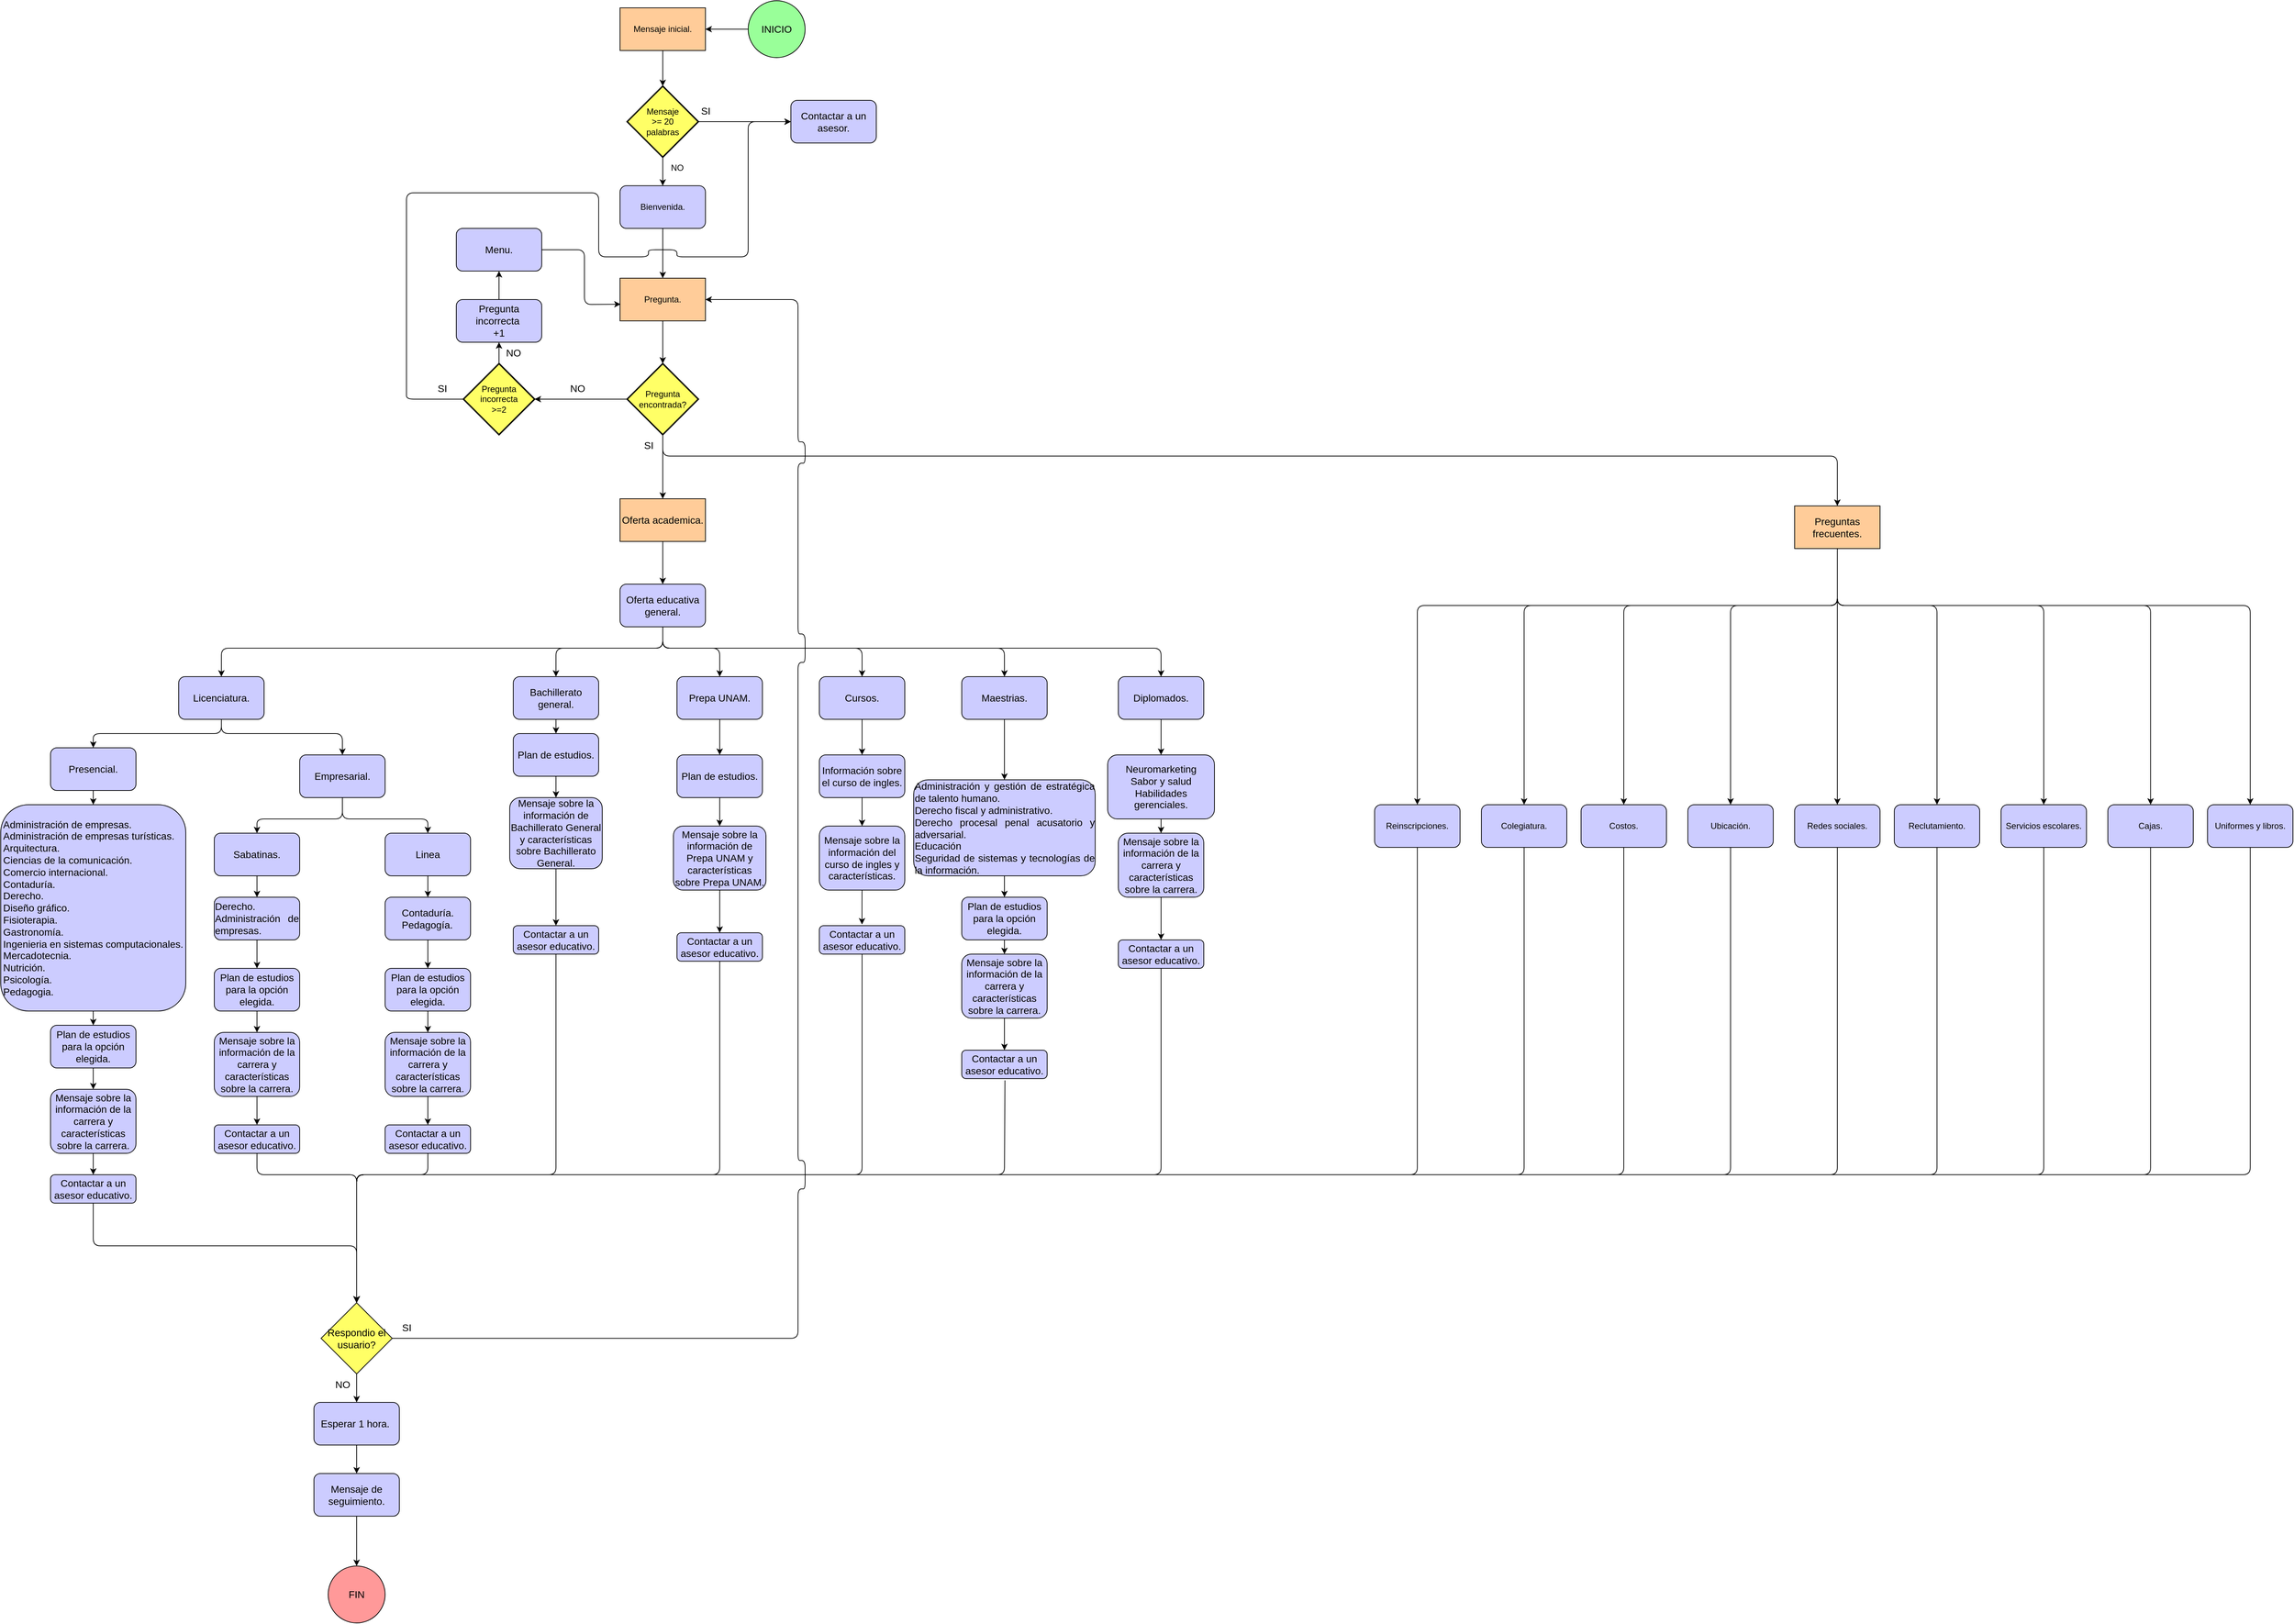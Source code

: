 <mxfile>
    <diagram id="K9E1aG7cnJjAn0adIR3L" name="Page-1">
        <mxGraphModel dx="2731" dy="651" grid="1" gridSize="10" guides="1" tooltips="1" connect="1" arrows="1" fold="1" page="1" pageScale="1" pageWidth="1200" pageHeight="1600" math="0" shadow="0">
            <root>
                <mxCell id="0"/>
                <mxCell id="1" parent="0"/>
                <mxCell id="7" style="edgeStyle=none;html=1;entryX=0.5;entryY=0;entryDx=0;entryDy=0;entryPerimeter=0;fontSize=14;" parent="1" source="2" target="4" edge="1">
                    <mxGeometry relative="1" as="geometry"/>
                </mxCell>
                <mxCell id="2" value="Mensaje inicial." style="rounded=0;whiteSpace=wrap;html=1;fillColor=#FFCC99;" parent="1" vertex="1">
                    <mxGeometry x="690" y="380" width="120" height="60" as="geometry"/>
                </mxCell>
                <mxCell id="49" style="edgeStyle=none;html=1;fontSize=14;" parent="1" source="3" target="47" edge="1">
                    <mxGeometry relative="1" as="geometry"/>
                </mxCell>
                <mxCell id="3" value="Bienvenida." style="rounded=1;whiteSpace=wrap;html=1;fillColor=#CCCCFF;" parent="1" vertex="1">
                    <mxGeometry x="690" y="630" width="120" height="60" as="geometry"/>
                </mxCell>
                <mxCell id="6" style="edgeStyle=none;html=1;fontSize=14;" parent="1" source="4" target="3" edge="1">
                    <mxGeometry relative="1" as="geometry"/>
                </mxCell>
                <mxCell id="10" style="edgeStyle=none;html=1;entryX=0;entryY=0.5;entryDx=0;entryDy=0;fontSize=14;" parent="1" source="4" target="9" edge="1">
                    <mxGeometry relative="1" as="geometry"/>
                </mxCell>
                <mxCell id="4" value="Mensaje&lt;br&gt;&amp;gt;= 20 &lt;br&gt;palabras" style="strokeWidth=2;html=1;shape=mxgraph.flowchart.decision;whiteSpace=wrap;fillColor=#FFFF66;" parent="1" vertex="1">
                    <mxGeometry x="700" y="490" width="100" height="100" as="geometry"/>
                </mxCell>
                <mxCell id="8" value="SI" style="text;html=1;align=center;verticalAlign=middle;resizable=0;points=[];autosize=1;strokeColor=none;fillColor=none;fontSize=14;" parent="1" vertex="1">
                    <mxGeometry x="790" y="510" width="40" height="30" as="geometry"/>
                </mxCell>
                <mxCell id="9" value="Contactar a un asesor." style="rounded=1;whiteSpace=wrap;html=1;fontSize=14;fillColor=#CCCCFF;" parent="1" vertex="1">
                    <mxGeometry x="930" y="510" width="120" height="60" as="geometry"/>
                </mxCell>
                <mxCell id="72" style="edgeStyle=none;html=1;entryX=0.5;entryY=0;entryDx=0;entryDy=0;fontSize=14;" parent="1" source="12" target="22" edge="1">
                    <mxGeometry relative="1" as="geometry"/>
                </mxCell>
                <mxCell id="12" value="Oferta academica." style="rounded=0;whiteSpace=wrap;html=1;fontSize=14;fillColor=#FFCC99;" parent="1" vertex="1">
                    <mxGeometry x="690" y="1070" width="120" height="60" as="geometry"/>
                </mxCell>
                <mxCell id="33" style="edgeStyle=none;html=1;entryX=0.5;entryY=0;entryDx=0;entryDy=0;fontSize=14;exitX=0.5;exitY=1;exitDx=0;exitDy=0;fillColor=#CCCCFF;" parent="1" source="14" target="20" edge="1">
                    <mxGeometry relative="1" as="geometry">
                        <Array as="points">
                            <mxPoint x="130" y="1400"/>
                            <mxPoint x="-50" y="1400"/>
                        </Array>
                    </mxGeometry>
                </mxCell>
                <mxCell id="34" style="edgeStyle=none;html=1;entryX=0.5;entryY=0;entryDx=0;entryDy=0;fontSize=14;exitX=0.5;exitY=1;exitDx=0;exitDy=0;fillColor=#CCCCFF;" parent="1" source="14" target="21" edge="1">
                    <mxGeometry relative="1" as="geometry">
                        <Array as="points">
                            <mxPoint x="130" y="1400"/>
                            <mxPoint x="300" y="1400"/>
                        </Array>
                    </mxGeometry>
                </mxCell>
                <mxCell id="14" value="Licenciatura." style="rounded=1;whiteSpace=wrap;html=1;fontSize=14;fillColor=#CCCCFF;" parent="1" vertex="1">
                    <mxGeometry x="70" y="1320" width="120" height="60" as="geometry"/>
                </mxCell>
                <mxCell id="89" style="edgeStyle=none;html=1;fontSize=14;fillColor=#CCCCFF;" parent="1" source="15" target="40" edge="1">
                    <mxGeometry relative="1" as="geometry"/>
                </mxCell>
                <mxCell id="15" value="Bachillerato general." style="rounded=1;whiteSpace=wrap;html=1;fontSize=14;fillColor=#CCCCFF;" parent="1" vertex="1">
                    <mxGeometry x="540" y="1320" width="120" height="60" as="geometry"/>
                </mxCell>
                <mxCell id="88" style="edgeStyle=none;html=1;entryX=0.5;entryY=0;entryDx=0;entryDy=0;fontSize=14;fillColor=#CCCCFF;" parent="1" source="16" target="45" edge="1">
                    <mxGeometry relative="1" as="geometry"/>
                </mxCell>
                <mxCell id="16" value="Prepa UNAM." style="rounded=1;whiteSpace=wrap;html=1;fontSize=14;fillColor=#CCCCFF;" parent="1" vertex="1">
                    <mxGeometry x="770" y="1320" width="120" height="60" as="geometry"/>
                </mxCell>
                <mxCell id="84" style="edgeStyle=none;html=1;entryX=0.5;entryY=0;entryDx=0;entryDy=0;fontSize=14;fillColor=#CCCCFF;" parent="1" source="17" target="83" edge="1">
                    <mxGeometry relative="1" as="geometry"/>
                </mxCell>
                <mxCell id="17" value="Cursos." style="rounded=1;whiteSpace=wrap;html=1;fontSize=14;fillColor=#CCCCFF;" parent="1" vertex="1">
                    <mxGeometry x="970" y="1320" width="120" height="60" as="geometry"/>
                </mxCell>
                <mxCell id="85" style="edgeStyle=none;html=1;entryX=0.5;entryY=0;entryDx=0;entryDy=0;fontSize=14;fillColor=#CCCCFF;" parent="1" source="18" target="42" edge="1">
                    <mxGeometry relative="1" as="geometry">
                        <Array as="points">
                            <mxPoint x="1230" y="1420"/>
                        </Array>
                    </mxGeometry>
                </mxCell>
                <mxCell id="18" value="Maestrias." style="rounded=1;whiteSpace=wrap;html=1;fontSize=14;fillColor=#CCCCFF;" parent="1" vertex="1">
                    <mxGeometry x="1170" y="1320" width="120" height="60" as="geometry"/>
                </mxCell>
                <mxCell id="87" style="edgeStyle=none;html=1;entryX=0.5;entryY=0;entryDx=0;entryDy=0;fontSize=14;fillColor=#CCCCFF;" parent="1" source="19" target="86" edge="1">
                    <mxGeometry relative="1" as="geometry"/>
                </mxCell>
                <mxCell id="19" value="Diplomados." style="rounded=1;whiteSpace=wrap;html=1;fontSize=14;fillColor=#CCCCFF;" parent="1" vertex="1">
                    <mxGeometry x="1390" y="1320" width="120" height="60" as="geometry"/>
                </mxCell>
                <mxCell id="28" style="edgeStyle=none;html=1;entryX=0.5;entryY=0;entryDx=0;entryDy=0;fontSize=14;fillColor=#CCCCFF;" parent="1" source="20" target="25" edge="1">
                    <mxGeometry relative="1" as="geometry"/>
                </mxCell>
                <mxCell id="20" value="Presencial." style="rounded=1;whiteSpace=wrap;html=1;fontSize=14;fillColor=#CCCCFF;" parent="1" vertex="1">
                    <mxGeometry x="-110" y="1420" width="120" height="60" as="geometry"/>
                </mxCell>
                <mxCell id="29" style="edgeStyle=none;html=1;entryX=0.5;entryY=0;entryDx=0;entryDy=0;fontSize=14;fillColor=#CCCCFF;" parent="1" source="21" target="23" edge="1">
                    <mxGeometry relative="1" as="geometry">
                        <Array as="points">
                            <mxPoint x="300" y="1520"/>
                            <mxPoint x="180" y="1520"/>
                        </Array>
                    </mxGeometry>
                </mxCell>
                <mxCell id="30" style="edgeStyle=none;html=1;entryX=0.5;entryY=0;entryDx=0;entryDy=0;fontSize=14;exitX=0.5;exitY=1;exitDx=0;exitDy=0;fillColor=#CCCCFF;" parent="1" source="21" target="24" edge="1">
                    <mxGeometry relative="1" as="geometry">
                        <Array as="points">
                            <mxPoint x="300" y="1520"/>
                            <mxPoint x="420" y="1520"/>
                        </Array>
                    </mxGeometry>
                </mxCell>
                <mxCell id="21" value="Empresarial." style="rounded=1;whiteSpace=wrap;html=1;fontSize=14;fillColor=#CCCCFF;" parent="1" vertex="1">
                    <mxGeometry x="240" y="1430" width="120" height="60" as="geometry"/>
                </mxCell>
                <mxCell id="73" style="edgeStyle=none;html=1;entryX=0.5;entryY=0;entryDx=0;entryDy=0;fontSize=14;fillColor=#CCCCFF;" parent="1" source="22" target="15" edge="1">
                    <mxGeometry relative="1" as="geometry">
                        <Array as="points">
                            <mxPoint x="750" y="1280"/>
                            <mxPoint x="600" y="1280"/>
                        </Array>
                    </mxGeometry>
                </mxCell>
                <mxCell id="74" style="edgeStyle=none;html=1;exitX=0.5;exitY=1;exitDx=0;exitDy=0;entryX=0.5;entryY=0;entryDx=0;entryDy=0;fontSize=14;fillColor=#CCCCFF;" parent="1" source="22" target="16" edge="1">
                    <mxGeometry relative="1" as="geometry">
                        <Array as="points">
                            <mxPoint x="750" y="1280"/>
                            <mxPoint x="830" y="1280"/>
                        </Array>
                    </mxGeometry>
                </mxCell>
                <mxCell id="75" style="edgeStyle=none;html=1;exitX=0.5;exitY=1;exitDx=0;exitDy=0;entryX=0.5;entryY=0;entryDx=0;entryDy=0;fontSize=14;fillColor=#CCCCFF;" parent="1" source="22" target="17" edge="1">
                    <mxGeometry relative="1" as="geometry">
                        <Array as="points">
                            <mxPoint x="750" y="1280"/>
                            <mxPoint x="1030" y="1280"/>
                        </Array>
                    </mxGeometry>
                </mxCell>
                <mxCell id="76" style="edgeStyle=none;html=1;fontSize=14;entryX=0.5;entryY=0;entryDx=0;entryDy=0;fillColor=#CCCCFF;" parent="1" source="22" target="18" edge="1">
                    <mxGeometry relative="1" as="geometry">
                        <mxPoint x="1080" y="1280.0" as="targetPoint"/>
                        <Array as="points">
                            <mxPoint x="750" y="1280"/>
                            <mxPoint x="1230" y="1280"/>
                        </Array>
                    </mxGeometry>
                </mxCell>
                <mxCell id="77" style="edgeStyle=none;html=1;entryX=0.5;entryY=0;entryDx=0;entryDy=0;fontSize=14;fillColor=#CCCCFF;" parent="1" source="22" target="19" edge="1">
                    <mxGeometry relative="1" as="geometry">
                        <Array as="points">
                            <mxPoint x="750" y="1280"/>
                            <mxPoint x="1450" y="1280"/>
                        </Array>
                    </mxGeometry>
                </mxCell>
                <mxCell id="82" style="edgeStyle=none;html=1;entryX=0.5;entryY=0;entryDx=0;entryDy=0;fontSize=14;fillColor=#CCCCFF;" parent="1" source="22" target="14" edge="1">
                    <mxGeometry relative="1" as="geometry">
                        <Array as="points">
                            <mxPoint x="750" y="1280"/>
                            <mxPoint x="130" y="1280"/>
                        </Array>
                    </mxGeometry>
                </mxCell>
                <mxCell id="22" value="Oferta educativa general." style="rounded=1;whiteSpace=wrap;html=1;fontSize=14;fillColor=#CCCCFF;" parent="1" vertex="1">
                    <mxGeometry x="690" y="1190" width="120" height="60" as="geometry"/>
                </mxCell>
                <mxCell id="31" style="edgeStyle=none;html=1;entryX=0.5;entryY=0;entryDx=0;entryDy=0;fontSize=14;fillColor=#CCCCFF;" parent="1" source="23" target="26" edge="1">
                    <mxGeometry relative="1" as="geometry"/>
                </mxCell>
                <mxCell id="23" value="Sabatinas." style="rounded=1;whiteSpace=wrap;html=1;fontSize=14;fillColor=#CCCCFF;" parent="1" vertex="1">
                    <mxGeometry x="120" y="1540" width="120" height="60" as="geometry"/>
                </mxCell>
                <mxCell id="32" style="edgeStyle=none;html=1;entryX=0.5;entryY=0;entryDx=0;entryDy=0;fontSize=14;fillColor=#CCCCFF;" parent="1" source="24" target="27" edge="1">
                    <mxGeometry relative="1" as="geometry"/>
                </mxCell>
                <mxCell id="24" value="Linea" style="rounded=1;whiteSpace=wrap;html=1;fontSize=14;fillColor=#CCCCFF;" parent="1" vertex="1">
                    <mxGeometry x="360" y="1540" width="120" height="60" as="geometry"/>
                </mxCell>
                <mxCell id="80" style="edgeStyle=none;html=1;fontSize=14;fillColor=#CCCCFF;" parent="1" source="25" target="38" edge="1">
                    <mxGeometry relative="1" as="geometry"/>
                </mxCell>
                <mxCell id="25" value="&lt;div style=&quot;text-align: justify;&quot;&gt;&lt;span style=&quot;background-color: initial;&quot;&gt;Administración de empresas.&lt;/span&gt;&lt;/div&gt;&lt;div style=&quot;text-align: justify;&quot;&gt;&lt;span style=&quot;background-color: initial;&quot;&gt;Administración de empresas turísticas.&lt;/span&gt;&lt;/div&gt;&lt;div style=&quot;text-align: justify;&quot;&gt;&lt;span style=&quot;background-color: initial;&quot;&gt;Arquitectura.&lt;/span&gt;&lt;/div&gt;&lt;div style=&quot;text-align: justify;&quot;&gt;&lt;span style=&quot;background-color: initial;&quot;&gt;Ciencias de la comunicación.&lt;/span&gt;&lt;/div&gt;&lt;div style=&quot;text-align: justify;&quot;&gt;&lt;span style=&quot;background-color: initial;&quot;&gt;Comercio internacional.&lt;/span&gt;&lt;/div&gt;&lt;div style=&quot;text-align: justify;&quot;&gt;&lt;span style=&quot;background-color: initial;&quot;&gt;Contaduría.&lt;/span&gt;&lt;/div&gt;&lt;div style=&quot;text-align: justify;&quot;&gt;&lt;span style=&quot;background-color: initial;&quot;&gt;Derecho.&lt;/span&gt;&lt;/div&gt;&lt;div style=&quot;text-align: justify;&quot;&gt;&lt;span style=&quot;background-color: initial;&quot;&gt;Diseño gráfico.&lt;/span&gt;&lt;/div&gt;&lt;div style=&quot;text-align: justify;&quot;&gt;&lt;span style=&quot;background-color: initial;&quot;&gt;Fisioterapia.&lt;/span&gt;&lt;/div&gt;&lt;div style=&quot;text-align: justify;&quot;&gt;Gastronomía.&lt;/div&gt;&lt;div style=&quot;text-align: justify;&quot;&gt;Ingenieria en sistemas computacionales.&lt;/div&gt;&lt;div style=&quot;text-align: justify;&quot;&gt;Mercadotecnia.&lt;/div&gt;&lt;div style=&quot;text-align: justify;&quot;&gt;Nutrición.&lt;/div&gt;&lt;div style=&quot;text-align: justify;&quot;&gt;Psicología.&lt;/div&gt;&lt;div style=&quot;text-align: justify;&quot;&gt;Pedagogia.&lt;/div&gt;" style="rounded=1;whiteSpace=wrap;html=1;fontSize=14;fillColor=#CCCCFF;" parent="1" vertex="1">
                    <mxGeometry x="-180" y="1500" width="260" height="290" as="geometry"/>
                </mxCell>
                <mxCell id="79" style="edgeStyle=none;html=1;fontSize=14;fillColor=#CCCCFF;" parent="1" source="26" target="37" edge="1">
                    <mxGeometry relative="1" as="geometry"/>
                </mxCell>
                <mxCell id="26" value="&lt;div style=&quot;text-align: justify;&quot;&gt;&lt;span style=&quot;background-color: initial;&quot;&gt;Derecho.&lt;/span&gt;&lt;/div&gt;&lt;div style=&quot;text-align: justify;&quot;&gt;&lt;span style=&quot;background-color: initial;&quot;&gt;Administración de empresas.&lt;/span&gt;&lt;/div&gt;" style="rounded=1;whiteSpace=wrap;html=1;fontSize=14;fillColor=#CCCCFF;" parent="1" vertex="1">
                    <mxGeometry x="120" y="1630" width="120" height="60" as="geometry"/>
                </mxCell>
                <mxCell id="78" style="edgeStyle=none;html=1;entryX=0.5;entryY=0;entryDx=0;entryDy=0;fontSize=14;fillColor=#CCCCFF;" parent="1" source="27" target="39" edge="1">
                    <mxGeometry relative="1" as="geometry"/>
                </mxCell>
                <mxCell id="27" value="&lt;div style=&quot;text-align: justify;&quot;&gt;Contaduría.&lt;/div&gt;&lt;div style=&quot;text-align: justify;&quot;&gt;Pedagogía.&lt;/div&gt;" style="rounded=1;whiteSpace=wrap;html=1;fontSize=14;fillColor=#CCCCFF;" parent="1" vertex="1">
                    <mxGeometry x="360" y="1630" width="120" height="60" as="geometry"/>
                </mxCell>
                <mxCell id="103" value="" style="edgeStyle=none;html=1;fontSize=14;fillColor=#CCCCFF;" parent="1" source="37" target="98" edge="1">
                    <mxGeometry relative="1" as="geometry"/>
                </mxCell>
                <mxCell id="37" value="Plan de estudios para la opción elegida." style="rounded=1;whiteSpace=wrap;html=1;fontSize=14;fillColor=#CCCCFF;" parent="1" vertex="1">
                    <mxGeometry x="120" y="1730" width="120" height="60" as="geometry"/>
                </mxCell>
                <mxCell id="104" value="" style="edgeStyle=none;html=1;fontSize=14;fillColor=#CCCCFF;" parent="1" source="38" target="99" edge="1">
                    <mxGeometry relative="1" as="geometry"/>
                </mxCell>
                <mxCell id="38" value="Plan de estudios para la opción elegida." style="rounded=1;whiteSpace=wrap;html=1;fontSize=14;fillColor=#CCCCFF;" parent="1" vertex="1">
                    <mxGeometry x="-110" y="1810" width="120" height="60" as="geometry"/>
                </mxCell>
                <mxCell id="102" value="" style="edgeStyle=none;html=1;fontSize=14;fillColor=#CCCCFF;" parent="1" source="39" target="97" edge="1">
                    <mxGeometry relative="1" as="geometry"/>
                </mxCell>
                <mxCell id="39" value="Plan de estudios para la opción elegida." style="rounded=1;whiteSpace=wrap;html=1;fontSize=14;fillColor=#CCCCFF;" parent="1" vertex="1">
                    <mxGeometry x="360" y="1730" width="120" height="60" as="geometry"/>
                </mxCell>
                <mxCell id="92" style="edgeStyle=none;html=1;entryX=0.5;entryY=0;entryDx=0;entryDy=0;fontSize=14;fillColor=#CCCCFF;" parent="1" source="40" target="91" edge="1">
                    <mxGeometry relative="1" as="geometry"/>
                </mxCell>
                <mxCell id="40" value="Plan de estudios." style="rounded=1;whiteSpace=wrap;html=1;fontSize=14;fillColor=#CCCCFF;" parent="1" vertex="1">
                    <mxGeometry x="540" y="1400" width="120" height="60" as="geometry"/>
                </mxCell>
                <mxCell id="100" style="edgeStyle=none;html=1;fontSize=14;fillColor=#CCCCFF;" parent="1" source="42" target="90" edge="1">
                    <mxGeometry relative="1" as="geometry"/>
                </mxCell>
                <mxCell id="42" value="&lt;div style=&quot;text-align: justify;&quot;&gt;&lt;span style=&quot;background-color: initial;&quot;&gt;Administración y gestión de estratégica de talento humano.&lt;/span&gt;&lt;/div&gt;&lt;div style=&quot;text-align: justify;&quot;&gt;&lt;span style=&quot;background-color: initial;&quot;&gt;Derecho fiscal y administrativo.&lt;/span&gt;&lt;/div&gt;&lt;div style=&quot;text-align: justify;&quot;&gt;&lt;span style=&quot;background-color: initial;&quot;&gt;Derecho procesal penal acusatorio y adversarial.&lt;/span&gt;&lt;/div&gt;&lt;div style=&quot;text-align: justify;&quot;&gt;&lt;span style=&quot;background-color: initial;&quot;&gt;Educación&lt;/span&gt;&lt;/div&gt;&lt;div style=&quot;text-align: justify;&quot;&gt;&lt;span style=&quot;background-color: initial;&quot;&gt;Seguridad de sistemas y tecnologías de la información.&lt;/span&gt;&lt;/div&gt;" style="rounded=1;whiteSpace=wrap;html=1;fontSize=14;fillColor=#CCCCFF;" parent="1" vertex="1">
                    <mxGeometry x="1102.5" y="1465" width="255" height="135" as="geometry"/>
                </mxCell>
                <mxCell id="105" value="" style="edgeStyle=none;html=1;fontSize=14;fillColor=#CCCCFF;" parent="1" source="45" target="93" edge="1">
                    <mxGeometry relative="1" as="geometry"/>
                </mxCell>
                <mxCell id="45" value="Plan de estudios." style="rounded=1;whiteSpace=wrap;html=1;fontSize=14;fillColor=#CCCCFF;" parent="1" vertex="1">
                    <mxGeometry x="770" y="1430" width="120" height="60" as="geometry"/>
                </mxCell>
                <mxCell id="61" style="edgeStyle=none;html=1;fontSize=14;fillColor=#FFFF66;" parent="1" source="46" target="58" edge="1">
                    <mxGeometry relative="1" as="geometry"/>
                </mxCell>
                <mxCell id="70" style="edgeStyle=none;html=1;entryX=0.5;entryY=0;entryDx=0;entryDy=0;fontSize=14;exitX=0.5;exitY=1;exitDx=0;exitDy=0;exitPerimeter=0;" parent="1" source="46" target="12" edge="1">
                    <mxGeometry relative="1" as="geometry">
                        <mxPoint x="870" y="1050" as="sourcePoint"/>
                    </mxGeometry>
                </mxCell>
                <mxCell id="71" style="edgeStyle=none;html=1;entryX=0.5;entryY=0;entryDx=0;entryDy=0;fontSize=14;exitX=0.5;exitY=1;exitDx=0;exitDy=0;exitPerimeter=0;" parent="1" source="46" target="69" edge="1">
                    <mxGeometry relative="1" as="geometry">
                        <Array as="points">
                            <mxPoint x="750" y="1010"/>
                            <mxPoint x="2400" y="1010"/>
                        </Array>
                    </mxGeometry>
                </mxCell>
                <mxCell id="46" value="Pregunta encontrada?" style="strokeWidth=2;html=1;shape=mxgraph.flowchart.decision;whiteSpace=wrap;fillColor=#FFFF66;" parent="1" vertex="1">
                    <mxGeometry x="700" y="880" width="100" height="100" as="geometry"/>
                </mxCell>
                <mxCell id="48" style="edgeStyle=none;html=1;entryX=0.5;entryY=0;entryDx=0;entryDy=0;entryPerimeter=0;fontSize=14;" parent="1" source="47" target="46" edge="1">
                    <mxGeometry relative="1" as="geometry"/>
                </mxCell>
                <mxCell id="47" value="Pregunta." style="rounded=0;whiteSpace=wrap;html=1;fillColor=#FFCC99;" parent="1" vertex="1">
                    <mxGeometry x="690" y="760" width="120" height="60" as="geometry"/>
                </mxCell>
                <mxCell id="51" value="SI" style="text;html=1;align=center;verticalAlign=middle;resizable=0;points=[];autosize=1;strokeColor=none;fillColor=none;fontSize=14;" parent="1" vertex="1">
                    <mxGeometry x="710" y="980" width="40" height="30" as="geometry"/>
                </mxCell>
                <mxCell id="64" style="edgeStyle=none;html=1;entryX=0.007;entryY=0.61;entryDx=0;entryDy=0;entryPerimeter=0;fontSize=14;exitX=1;exitY=0.5;exitDx=0;exitDy=0;" parent="1" source="53" target="47" edge="1">
                    <mxGeometry relative="1" as="geometry">
                        <Array as="points">
                            <mxPoint x="640" y="720"/>
                            <mxPoint x="640" y="797"/>
                        </Array>
                    </mxGeometry>
                </mxCell>
                <mxCell id="53" value="Menu." style="rounded=1;whiteSpace=wrap;html=1;fontSize=14;fillColor=#CCCCFF;" parent="1" vertex="1">
                    <mxGeometry x="460" y="690" width="120" height="60" as="geometry"/>
                </mxCell>
                <mxCell id="56" value="NO" style="text;html=1;align=center;verticalAlign=middle;resizable=0;points=[];autosize=1;strokeColor=none;fillColor=none;fontSize=14;" parent="1" vertex="1">
                    <mxGeometry x="610" y="900" width="40" height="30" as="geometry"/>
                </mxCell>
                <mxCell id="62" style="edgeStyle=none;html=1;entryX=0.5;entryY=1;entryDx=0;entryDy=0;fontSize=14;" parent="1" source="57" target="53" edge="1">
                    <mxGeometry relative="1" as="geometry"/>
                </mxCell>
                <mxCell id="57" value="Pregunta incorrecta&amp;nbsp;&lt;br&gt;+1" style="rounded=1;whiteSpace=wrap;html=1;fontSize=14;fillColor=#CCCCFF;" parent="1" vertex="1">
                    <mxGeometry x="460" y="790" width="120" height="60" as="geometry"/>
                </mxCell>
                <mxCell id="59" style="edgeStyle=none;html=1;entryX=0.5;entryY=1;entryDx=0;entryDy=0;fontSize=14;" parent="1" source="58" target="57" edge="1">
                    <mxGeometry relative="1" as="geometry"/>
                </mxCell>
                <mxCell id="66" style="edgeStyle=none;html=1;fontSize=14;entryX=0;entryY=0.5;entryDx=0;entryDy=0;startArrow=none;" parent="1" target="9" edge="1">
                    <mxGeometry relative="1" as="geometry">
                        <mxPoint x="890" y="590" as="targetPoint"/>
                        <mxPoint x="390" y="920" as="sourcePoint"/>
                        <Array as="points">
                            <mxPoint x="390" y="640"/>
                            <mxPoint x="460" y="640"/>
                            <mxPoint x="660" y="640"/>
                            <mxPoint x="660" y="730"/>
                            <mxPoint x="730" y="730"/>
                            <mxPoint x="730" y="720"/>
                            <mxPoint x="770" y="720"/>
                            <mxPoint x="770" y="730"/>
                            <mxPoint x="870" y="730"/>
                            <mxPoint x="870" y="540"/>
                        </Array>
                    </mxGeometry>
                </mxCell>
                <mxCell id="58" value="Pregunta incorrecta&lt;br&gt;&amp;gt;=2" style="strokeWidth=2;html=1;shape=mxgraph.flowchart.decision;whiteSpace=wrap;fillColor=#FFFF66;" parent="1" vertex="1">
                    <mxGeometry x="470" y="880" width="100" height="100" as="geometry"/>
                </mxCell>
                <mxCell id="60" value="NO" style="text;html=1;align=center;verticalAlign=middle;resizable=0;points=[];autosize=1;strokeColor=none;fillColor=none;fontSize=14;" parent="1" vertex="1">
                    <mxGeometry x="520" y="850" width="40" height="30" as="geometry"/>
                </mxCell>
                <mxCell id="167" style="edgeStyle=none;html=1;entryX=0.5;entryY=0;entryDx=0;entryDy=0;" edge="1" parent="1" source="69" target="157">
                    <mxGeometry relative="1" as="geometry">
                        <Array as="points">
                            <mxPoint x="2400" y="1220"/>
                            <mxPoint x="1810" y="1220"/>
                        </Array>
                    </mxGeometry>
                </mxCell>
                <mxCell id="168" style="edgeStyle=none;html=1;entryX=0.5;entryY=0;entryDx=0;entryDy=0;" edge="1" parent="1" source="69" target="158">
                    <mxGeometry relative="1" as="geometry">
                        <Array as="points">
                            <mxPoint x="2400" y="1220"/>
                            <mxPoint x="1960" y="1220"/>
                        </Array>
                    </mxGeometry>
                </mxCell>
                <mxCell id="169" style="edgeStyle=none;html=1;entryX=0.5;entryY=0;entryDx=0;entryDy=0;" edge="1" parent="1" source="69" target="159">
                    <mxGeometry relative="1" as="geometry">
                        <Array as="points">
                            <mxPoint x="2400" y="1220"/>
                            <mxPoint x="2100" y="1220"/>
                        </Array>
                    </mxGeometry>
                </mxCell>
                <mxCell id="170" style="edgeStyle=none;html=1;entryX=0.5;entryY=0;entryDx=0;entryDy=0;" edge="1" parent="1" source="69" target="160">
                    <mxGeometry relative="1" as="geometry">
                        <Array as="points">
                            <mxPoint x="2400" y="1220"/>
                            <mxPoint x="2250" y="1220"/>
                        </Array>
                    </mxGeometry>
                </mxCell>
                <mxCell id="171" style="edgeStyle=none;html=1;entryX=0.5;entryY=0;entryDx=0;entryDy=0;" edge="1" parent="1" source="69" target="161">
                    <mxGeometry relative="1" as="geometry"/>
                </mxCell>
                <mxCell id="172" style="edgeStyle=none;html=1;entryX=0.5;entryY=0;entryDx=0;entryDy=0;" edge="1" parent="1" source="69" target="162">
                    <mxGeometry relative="1" as="geometry">
                        <Array as="points">
                            <mxPoint x="2400" y="1220"/>
                            <mxPoint x="2540" y="1220"/>
                        </Array>
                    </mxGeometry>
                </mxCell>
                <mxCell id="173" style="edgeStyle=none;html=1;entryX=0.5;entryY=0;entryDx=0;entryDy=0;" edge="1" parent="1" source="69" target="163">
                    <mxGeometry relative="1" as="geometry">
                        <Array as="points">
                            <mxPoint x="2400" y="1220"/>
                            <mxPoint x="2690" y="1220"/>
                        </Array>
                    </mxGeometry>
                </mxCell>
                <mxCell id="174" style="edgeStyle=none;html=1;entryX=0.5;entryY=0;entryDx=0;entryDy=0;" edge="1" parent="1" source="69" target="165">
                    <mxGeometry relative="1" as="geometry">
                        <Array as="points">
                            <mxPoint x="2400" y="1220"/>
                            <mxPoint x="2840" y="1220"/>
                        </Array>
                    </mxGeometry>
                </mxCell>
                <mxCell id="175" style="edgeStyle=none;html=1;entryX=0.5;entryY=0;entryDx=0;entryDy=0;" edge="1" parent="1" source="69" target="166">
                    <mxGeometry relative="1" as="geometry">
                        <Array as="points">
                            <mxPoint x="2400" y="1220"/>
                            <mxPoint x="2980" y="1220"/>
                        </Array>
                    </mxGeometry>
                </mxCell>
                <mxCell id="69" value="Preguntas frecuentes." style="rounded=0;whiteSpace=wrap;html=1;fontSize=14;fillColor=#FFCC99;" parent="1" vertex="1">
                    <mxGeometry x="2340" y="1080" width="120" height="60" as="geometry"/>
                </mxCell>
                <mxCell id="81" value="" style="edgeStyle=none;html=1;fontSize=14;exitX=0;exitY=0.5;exitDx=0;exitDy=0;exitPerimeter=0;endArrow=none;fillColor=#FFFF66;" parent="1" source="58" edge="1">
                    <mxGeometry relative="1" as="geometry">
                        <mxPoint x="390" y="920" as="targetPoint"/>
                        <mxPoint x="470" y="930" as="sourcePoint"/>
                        <Array as="points">
                            <mxPoint x="390" y="930"/>
                        </Array>
                    </mxGeometry>
                </mxCell>
                <mxCell id="68" value="SI" style="text;html=1;align=center;verticalAlign=middle;resizable=0;points=[];autosize=1;strokeColor=none;fillColor=none;fontSize=14;" parent="1" vertex="1">
                    <mxGeometry x="420" y="900" width="40" height="30" as="geometry"/>
                </mxCell>
                <mxCell id="106" value="" style="edgeStyle=none;html=1;fontSize=14;fillColor=#CCCCFF;" parent="1" source="83" target="94" edge="1">
                    <mxGeometry relative="1" as="geometry"/>
                </mxCell>
                <mxCell id="83" value="Información sobre el curso de ingles." style="rounded=1;whiteSpace=wrap;html=1;fontSize=14;fillColor=#CCCCFF;" parent="1" vertex="1">
                    <mxGeometry x="970" y="1430" width="120" height="60" as="geometry"/>
                </mxCell>
                <mxCell id="107" value="" style="edgeStyle=none;html=1;fontSize=14;fillColor=#CCCCFF;" parent="1" source="86" target="96" edge="1">
                    <mxGeometry relative="1" as="geometry"/>
                </mxCell>
                <mxCell id="86" value="Neuromarketing&lt;br&gt;Sabor y salud&lt;br&gt;Habilidades gerenciales." style="rounded=1;whiteSpace=wrap;html=1;fontSize=14;fillColor=#CCCCFF;" parent="1" vertex="1">
                    <mxGeometry x="1375" y="1430" width="150" height="90" as="geometry"/>
                </mxCell>
                <mxCell id="101" style="edgeStyle=none;html=1;entryX=0.5;entryY=0;entryDx=0;entryDy=0;fontSize=14;fillColor=#CCCCFF;" parent="1" source="90" target="95" edge="1">
                    <mxGeometry relative="1" as="geometry"/>
                </mxCell>
                <mxCell id="90" value="Plan de estudios para la opción elegida." style="rounded=1;whiteSpace=wrap;html=1;fontSize=14;fillColor=#CCCCFF;" parent="1" vertex="1">
                    <mxGeometry x="1170" y="1630" width="120" height="60" as="geometry"/>
                </mxCell>
                <mxCell id="122" style="edgeStyle=none;html=1;fontSize=14;exitX=0.5;exitY=1;exitDx=0;exitDy=0;" parent="1" edge="1">
                    <mxGeometry relative="1" as="geometry">
                        <mxPoint x="320" y="2200" as="targetPoint"/>
                        <mxPoint x="600" y="1710" as="sourcePoint"/>
                        <Array as="points">
                            <mxPoint x="600" y="2020"/>
                            <mxPoint x="320" y="2020"/>
                        </Array>
                    </mxGeometry>
                </mxCell>
                <mxCell id="135" value="" style="edgeStyle=none;html=1;fontSize=14;fillColor=#CCCCFF;entryX=0.5;entryY=0;entryDx=0;entryDy=0;" parent="1" source="91" target="151" edge="1">
                    <mxGeometry relative="1" as="geometry">
                        <mxPoint x="600" y="1660" as="targetPoint"/>
                    </mxGeometry>
                </mxCell>
                <mxCell id="91" value="Mensaje sobre la información de Bachillerato General y características sobre Bachillerato General." style="rounded=1;whiteSpace=wrap;html=1;fontSize=14;fillColor=#CCCCFF;" parent="1" vertex="1">
                    <mxGeometry x="535" y="1490" width="130" height="100" as="geometry"/>
                </mxCell>
                <mxCell id="123" style="edgeStyle=none;html=1;fontSize=14;exitX=0.5;exitY=1;exitDx=0;exitDy=0;" parent="1" edge="1">
                    <mxGeometry relative="1" as="geometry">
                        <mxPoint x="320" y="2200" as="targetPoint"/>
                        <mxPoint x="830" y="1710" as="sourcePoint"/>
                        <Array as="points">
                            <mxPoint x="830" y="2020"/>
                            <mxPoint x="320" y="2020"/>
                        </Array>
                    </mxGeometry>
                </mxCell>
                <mxCell id="137" value="" style="edgeStyle=none;html=1;fontSize=14;fillColor=#CCCCFF;entryX=0.5;entryY=0;entryDx=0;entryDy=0;" parent="1" source="93" target="152" edge="1">
                    <mxGeometry relative="1" as="geometry">
                        <mxPoint x="830" y="1660" as="targetPoint"/>
                    </mxGeometry>
                </mxCell>
                <mxCell id="93" value="Mensaje sobre la información de Prepa UNAM y características sobre Prepa UNAM." style="rounded=1;whiteSpace=wrap;html=1;fontSize=14;fillColor=#CCCCFF;" parent="1" vertex="1">
                    <mxGeometry x="765" y="1530" width="130" height="90" as="geometry"/>
                </mxCell>
                <mxCell id="124" style="edgeStyle=none;html=1;entryX=0.5;entryY=0;entryDx=0;entryDy=0;fontSize=14;exitX=0.5;exitY=1;exitDx=0;exitDy=0;" parent="1" target="108" edge="1">
                    <mxGeometry relative="1" as="geometry">
                        <mxPoint x="1030" y="1710" as="sourcePoint"/>
                        <Array as="points">
                            <mxPoint x="1030" y="2020"/>
                            <mxPoint x="320" y="2020"/>
                        </Array>
                    </mxGeometry>
                </mxCell>
                <mxCell id="139" value="" style="edgeStyle=none;html=1;fontSize=14;fillColor=#CCCCFF;entryX=0.499;entryY=-0.042;entryDx=0;entryDy=0;entryPerimeter=0;" parent="1" source="94" target="153" edge="1">
                    <mxGeometry relative="1" as="geometry">
                        <mxPoint x="1030" y="1660" as="targetPoint"/>
                    </mxGeometry>
                </mxCell>
                <mxCell id="94" value="Mensaje sobre la información del curso de ingles y características." style="rounded=1;whiteSpace=wrap;html=1;fontSize=14;fillColor=#CCCCFF;" parent="1" vertex="1">
                    <mxGeometry x="970" y="1530" width="120" height="90" as="geometry"/>
                </mxCell>
                <mxCell id="125" style="edgeStyle=none;html=1;fontSize=14;exitX=0.506;exitY=1.061;exitDx=0;exitDy=0;exitPerimeter=0;" parent="1" source="155" edge="1">
                    <mxGeometry relative="1" as="geometry">
                        <mxPoint x="320" y="2200" as="targetPoint"/>
                        <mxPoint x="1230" y="1890" as="sourcePoint"/>
                        <Array as="points">
                            <mxPoint x="1230" y="2020"/>
                            <mxPoint x="320" y="2020"/>
                        </Array>
                    </mxGeometry>
                </mxCell>
                <mxCell id="141" value="" style="edgeStyle=none;html=1;fontSize=14;fillColor=#CCCCFF;" parent="1" source="95" target="155" edge="1">
                    <mxGeometry relative="1" as="geometry">
                        <mxPoint x="1230" y="1840" as="targetPoint"/>
                    </mxGeometry>
                </mxCell>
                <mxCell id="95" value="Mensaje sobre la información de la carrera y características sobre la carrera." style="rounded=1;whiteSpace=wrap;html=1;fontSize=14;fillColor=#CCCCFF;" parent="1" vertex="1">
                    <mxGeometry x="1170" y="1710" width="120" height="90" as="geometry"/>
                </mxCell>
                <mxCell id="127" style="edgeStyle=none;html=1;entryX=0.5;entryY=0;entryDx=0;entryDy=0;fontSize=14;fillColor=#FF2212;exitX=0.5;exitY=1;exitDx=0;exitDy=0;" parent="1" target="108" edge="1">
                    <mxGeometry relative="1" as="geometry">
                        <mxPoint x="1450" y="1730" as="sourcePoint"/>
                        <Array as="points">
                            <mxPoint x="1450" y="2020"/>
                            <mxPoint x="320" y="2020"/>
                        </Array>
                    </mxGeometry>
                </mxCell>
                <mxCell id="143" value="" style="edgeStyle=none;html=1;fontSize=14;fillColor=#CCCCFF;entryX=0.5;entryY=0;entryDx=0;entryDy=0;" parent="1" source="96" target="156" edge="1">
                    <mxGeometry relative="1" as="geometry">
                        <mxPoint x="1450" y="1680" as="targetPoint"/>
                    </mxGeometry>
                </mxCell>
                <mxCell id="96" value="Mensaje sobre la información de la carrera y características sobre la carrera." style="rounded=1;whiteSpace=wrap;html=1;fontSize=14;fillColor=#CCCCFF;" parent="1" vertex="1">
                    <mxGeometry x="1390" y="1540" width="120" height="90" as="geometry"/>
                </mxCell>
                <mxCell id="121" style="edgeStyle=none;html=1;entryX=0.5;entryY=0;entryDx=0;entryDy=0;fontSize=14;exitX=0.5;exitY=1;exitDx=0;exitDy=0;" parent="1" target="108" edge="1">
                    <mxGeometry relative="1" as="geometry">
                        <mxPoint x="420" y="1990" as="sourcePoint"/>
                        <Array as="points">
                            <mxPoint x="420" y="2020"/>
                            <mxPoint x="320" y="2020"/>
                        </Array>
                    </mxGeometry>
                </mxCell>
                <mxCell id="133" value="" style="edgeStyle=none;html=1;fontSize=14;fillColor=#CCCCFF;entryX=0.5;entryY=0;entryDx=0;entryDy=0;" parent="1" source="97" target="150" edge="1">
                    <mxGeometry relative="1" as="geometry">
                        <mxPoint x="420" y="1940" as="targetPoint"/>
                    </mxGeometry>
                </mxCell>
                <mxCell id="97" value="Mensaje sobre la información de la carrera y características sobre la carrera." style="rounded=1;whiteSpace=wrap;html=1;fontSize=14;fillColor=#CCCCFF;" parent="1" vertex="1">
                    <mxGeometry x="360" y="1820" width="120" height="90" as="geometry"/>
                </mxCell>
                <mxCell id="120" style="edgeStyle=none;html=1;fontSize=14;entryX=0.5;entryY=0;entryDx=0;entryDy=0;exitX=0.5;exitY=1;exitDx=0;exitDy=0;startArrow=none;" parent="1" source="147" target="108" edge="1">
                    <mxGeometry relative="1" as="geometry">
                        <mxPoint x="330" y="2130" as="targetPoint"/>
                        <mxPoint x="180" y="1990" as="sourcePoint"/>
                        <Array as="points">
                            <mxPoint x="180" y="2020"/>
                            <mxPoint x="320" y="2020"/>
                        </Array>
                    </mxGeometry>
                </mxCell>
                <mxCell id="131" value="" style="edgeStyle=none;html=1;fontSize=14;fillColor=#CCCCFF;entryX=0.5;entryY=0;entryDx=0;entryDy=0;" parent="1" source="98" target="147" edge="1">
                    <mxGeometry relative="1" as="geometry">
                        <mxPoint x="180" y="1940" as="targetPoint"/>
                    </mxGeometry>
                </mxCell>
                <mxCell id="98" value="Mensaje sobre la información de la carrera y características sobre la carrera." style="rounded=1;whiteSpace=wrap;html=1;fontSize=14;fillColor=#CCCCFF;" parent="1" vertex="1">
                    <mxGeometry x="120" y="1820" width="120" height="90" as="geometry"/>
                </mxCell>
                <mxCell id="119" style="edgeStyle=none;html=1;entryX=0.5;entryY=0;entryDx=0;entryDy=0;fontSize=14;exitX=0.5;exitY=1;exitDx=0;exitDy=0;" parent="1" source="128" target="108" edge="1">
                    <mxGeometry relative="1" as="geometry">
                        <mxPoint x="-50" y="2100" as="sourcePoint"/>
                        <Array as="points">
                            <mxPoint x="-50" y="2120"/>
                            <mxPoint x="320" y="2120"/>
                        </Array>
                    </mxGeometry>
                </mxCell>
                <mxCell id="129" value="" style="edgeStyle=none;html=1;fontSize=14;fillColor=#CCCCFF;" parent="1" source="99" target="128" edge="1">
                    <mxGeometry relative="1" as="geometry"/>
                </mxCell>
                <mxCell id="99" value="Mensaje sobre la información de la carrera y características sobre la carrera." style="rounded=1;whiteSpace=wrap;html=1;fontSize=14;fillColor=#CCCCFF;" parent="1" vertex="1">
                    <mxGeometry x="-110" y="1900" width="120" height="90" as="geometry"/>
                </mxCell>
                <mxCell id="110" value="" style="edgeStyle=none;html=1;fontSize=14;" parent="1" source="108" target="109" edge="1">
                    <mxGeometry relative="1" as="geometry"/>
                </mxCell>
                <mxCell id="114" value="" style="edgeStyle=none;html=1;fontSize=14;entryX=1;entryY=0.5;entryDx=0;entryDy=0;fillColor=#FF2212;" parent="1" source="108" target="47" edge="1">
                    <mxGeometry relative="1" as="geometry">
                        <mxPoint x="1000" y="1190" as="targetPoint"/>
                        <Array as="points">
                            <mxPoint x="940" y="2250"/>
                            <mxPoint x="940" y="2040"/>
                            <mxPoint x="950" y="2040"/>
                            <mxPoint x="950" y="2000"/>
                            <mxPoint x="940" y="2000"/>
                            <mxPoint x="940" y="1500"/>
                            <mxPoint x="940" y="1300"/>
                            <mxPoint x="950" y="1300"/>
                            <mxPoint x="950" y="1260"/>
                            <mxPoint x="940" y="1260"/>
                            <mxPoint x="940" y="1020"/>
                            <mxPoint x="950" y="1020"/>
                            <mxPoint x="950" y="990"/>
                            <mxPoint x="940" y="990"/>
                            <mxPoint x="940" y="790"/>
                        </Array>
                    </mxGeometry>
                </mxCell>
                <mxCell id="108" value="Respondio el usuario?" style="rhombus;whiteSpace=wrap;html=1;fontSize=14;fillColor=#FFFF66;" parent="1" vertex="1">
                    <mxGeometry x="270" y="2200" width="100" height="100" as="geometry"/>
                </mxCell>
                <mxCell id="112" value="" style="edgeStyle=none;html=1;fontSize=14;fillColor=#CCCCFF;" parent="1" source="109" target="111" edge="1">
                    <mxGeometry relative="1" as="geometry"/>
                </mxCell>
                <mxCell id="109" value="Esperar 1 hora.&amp;nbsp;" style="rounded=1;whiteSpace=wrap;html=1;fontSize=14;fillColor=#CCCCFF;" parent="1" vertex="1">
                    <mxGeometry x="260" y="2340" width="120" height="60" as="geometry"/>
                </mxCell>
                <mxCell id="118" value="" style="edgeStyle=none;html=1;fontSize=14;" parent="1" source="111" target="117" edge="1">
                    <mxGeometry relative="1" as="geometry"/>
                </mxCell>
                <mxCell id="111" value="Mensaje de seguimiento." style="rounded=1;whiteSpace=wrap;html=1;fontSize=14;fillColor=#CCCCFF;" parent="1" vertex="1">
                    <mxGeometry x="260" y="2440" width="120" height="60" as="geometry"/>
                </mxCell>
                <mxCell id="116" value="NO" style="text;html=1;align=center;verticalAlign=middle;resizable=0;points=[];autosize=1;strokeColor=none;fillColor=none;fontSize=14;" parent="1" vertex="1">
                    <mxGeometry x="280" y="2300" width="40" height="30" as="geometry"/>
                </mxCell>
                <mxCell id="117" value="FIN" style="ellipse;whiteSpace=wrap;html=1;fontSize=14;rounded=1;fillColor=#FF9999;" parent="1" vertex="1">
                    <mxGeometry x="280" y="2570" width="80" height="80" as="geometry"/>
                </mxCell>
                <mxCell id="126" value="SI" style="text;html=1;align=center;verticalAlign=middle;resizable=0;points=[];autosize=1;strokeColor=none;fillColor=none;fontSize=14;" parent="1" vertex="1">
                    <mxGeometry x="370" y="2220" width="40" height="30" as="geometry"/>
                </mxCell>
                <mxCell id="128" value="Contactar a un asesor educativo." style="rounded=1;whiteSpace=wrap;html=1;fontSize=14;fillColor=#CCCCFF;" parent="1" vertex="1">
                    <mxGeometry x="-110" y="2020" width="120" height="40" as="geometry"/>
                </mxCell>
                <mxCell id="145" value="" style="edgeStyle=none;html=1;fontSize=14;fillColor=#CCCCFF;" parent="1" source="144" target="2" edge="1">
                    <mxGeometry relative="1" as="geometry"/>
                </mxCell>
                <mxCell id="144" value="INICIO" style="ellipse;whiteSpace=wrap;html=1;aspect=fixed;fontSize=14;fillColor=#99FF99;" parent="1" vertex="1">
                    <mxGeometry x="870" y="370" width="80" height="80" as="geometry"/>
                </mxCell>
                <mxCell id="146" value="NO" style="text;html=1;align=center;verticalAlign=middle;resizable=0;points=[];autosize=1;strokeColor=none;fillColor=none;" parent="1" vertex="1">
                    <mxGeometry x="750" y="590" width="40" height="30" as="geometry"/>
                </mxCell>
                <mxCell id="148" value="" style="edgeStyle=none;html=1;fontSize=14;entryX=0.5;entryY=0;entryDx=0;entryDy=0;exitX=0.5;exitY=1;exitDx=0;exitDy=0;endArrow=none;" edge="1" parent="1" target="147">
                    <mxGeometry relative="1" as="geometry">
                        <mxPoint x="320" y="2200" as="targetPoint"/>
                        <mxPoint x="180" y="1990" as="sourcePoint"/>
                        <Array as="points"/>
                    </mxGeometry>
                </mxCell>
                <mxCell id="147" value="Contactar a un asesor educativo." style="rounded=1;whiteSpace=wrap;html=1;fontSize=14;fillColor=#CCCCFF;" vertex="1" parent="1">
                    <mxGeometry x="120" y="1950" width="120" height="40" as="geometry"/>
                </mxCell>
                <mxCell id="150" value="Contactar a un asesor educativo." style="rounded=1;whiteSpace=wrap;html=1;fontSize=14;fillColor=#CCCCFF;" vertex="1" parent="1">
                    <mxGeometry x="360" y="1950" width="120" height="40" as="geometry"/>
                </mxCell>
                <mxCell id="151" value="Contactar a un asesor educativo." style="rounded=1;whiteSpace=wrap;html=1;fontSize=14;fillColor=#CCCCFF;" vertex="1" parent="1">
                    <mxGeometry x="540" y="1670" width="120" height="40" as="geometry"/>
                </mxCell>
                <mxCell id="152" value="Contactar a un asesor educativo." style="rounded=1;whiteSpace=wrap;html=1;fontSize=14;fillColor=#CCCCFF;" vertex="1" parent="1">
                    <mxGeometry x="770" y="1680" width="120" height="40" as="geometry"/>
                </mxCell>
                <mxCell id="153" value="Contactar a un asesor educativo." style="rounded=1;whiteSpace=wrap;html=1;fontSize=14;fillColor=#CCCCFF;" vertex="1" parent="1">
                    <mxGeometry x="970" y="1670" width="120" height="40" as="geometry"/>
                </mxCell>
                <mxCell id="155" value="Contactar a un asesor educativo." style="rounded=1;whiteSpace=wrap;html=1;fontSize=14;fillColor=#CCCCFF;" vertex="1" parent="1">
                    <mxGeometry x="1170" y="1845" width="120" height="40" as="geometry"/>
                </mxCell>
                <mxCell id="156" value="Contactar a un asesor educativo." style="rounded=1;whiteSpace=wrap;html=1;fontSize=14;fillColor=#CCCCFF;" vertex="1" parent="1">
                    <mxGeometry x="1390" y="1690" width="120" height="40" as="geometry"/>
                </mxCell>
                <mxCell id="176" style="edgeStyle=none;html=1;entryX=0.5;entryY=0;entryDx=0;entryDy=0;" edge="1" parent="1" source="157" target="108">
                    <mxGeometry relative="1" as="geometry">
                        <mxPoint x="1450" y="2030" as="targetPoint"/>
                        <Array as="points">
                            <mxPoint x="1810" y="2020"/>
                            <mxPoint x="320" y="2020"/>
                        </Array>
                    </mxGeometry>
                </mxCell>
                <mxCell id="157" value="Reinscripciones." style="rounded=1;whiteSpace=wrap;html=1;fillColor=#CCCCFF;" vertex="1" parent="1">
                    <mxGeometry x="1750" y="1500" width="120" height="60" as="geometry"/>
                </mxCell>
                <mxCell id="177" style="edgeStyle=none;html=1;" edge="1" parent="1" source="158">
                    <mxGeometry relative="1" as="geometry">
                        <mxPoint x="320" y="2200" as="targetPoint"/>
                        <Array as="points">
                            <mxPoint x="1960" y="2020"/>
                            <mxPoint x="320" y="2020"/>
                        </Array>
                    </mxGeometry>
                </mxCell>
                <mxCell id="158" value="Colegiatura." style="rounded=1;whiteSpace=wrap;html=1;fillColor=#CCCCFF;" vertex="1" parent="1">
                    <mxGeometry x="1900" y="1500" width="120" height="60" as="geometry"/>
                </mxCell>
                <mxCell id="178" style="edgeStyle=none;html=1;entryX=0.5;entryY=0;entryDx=0;entryDy=0;" edge="1" parent="1" source="159" target="108">
                    <mxGeometry relative="1" as="geometry">
                        <mxPoint x="1090" y="1960" as="targetPoint"/>
                        <Array as="points">
                            <mxPoint x="2100" y="2020"/>
                            <mxPoint x="320" y="2020"/>
                        </Array>
                    </mxGeometry>
                </mxCell>
                <mxCell id="159" value="Costos." style="rounded=1;whiteSpace=wrap;html=1;fillColor=#CCCCFF;" vertex="1" parent="1">
                    <mxGeometry x="2040" y="1500" width="120" height="60" as="geometry"/>
                </mxCell>
                <mxCell id="179" style="edgeStyle=none;html=1;entryX=0.5;entryY=0;entryDx=0;entryDy=0;" edge="1" parent="1" source="160" target="108">
                    <mxGeometry relative="1" as="geometry">
                        <mxPoint x="320" y="2190" as="targetPoint"/>
                        <Array as="points">
                            <mxPoint x="2250" y="2020"/>
                            <mxPoint x="320" y="2020"/>
                        </Array>
                    </mxGeometry>
                </mxCell>
                <mxCell id="160" value="Ubicación." style="rounded=1;whiteSpace=wrap;html=1;fillColor=#CCCCFF;" vertex="1" parent="1">
                    <mxGeometry x="2190" y="1500" width="120" height="60" as="geometry"/>
                </mxCell>
                <mxCell id="180" style="edgeStyle=none;html=1;" edge="1" parent="1" source="161">
                    <mxGeometry relative="1" as="geometry">
                        <mxPoint x="320" y="2200" as="targetPoint"/>
                        <Array as="points">
                            <mxPoint x="2400" y="2020"/>
                            <mxPoint x="320" y="2020"/>
                        </Array>
                    </mxGeometry>
                </mxCell>
                <mxCell id="161" value="Redes sociales." style="rounded=1;whiteSpace=wrap;html=1;fillColor=#CCCCFF;" vertex="1" parent="1">
                    <mxGeometry x="2340" y="1500" width="120" height="60" as="geometry"/>
                </mxCell>
                <mxCell id="181" style="edgeStyle=none;html=1;entryX=0.5;entryY=0;entryDx=0;entryDy=0;" edge="1" parent="1" source="162" target="108">
                    <mxGeometry relative="1" as="geometry">
                        <mxPoint x="400" y="2110" as="targetPoint"/>
                        <Array as="points">
                            <mxPoint x="2540" y="2020"/>
                            <mxPoint x="320" y="2020"/>
                        </Array>
                    </mxGeometry>
                </mxCell>
                <mxCell id="162" value="Reclutamiento." style="rounded=1;whiteSpace=wrap;html=1;fillColor=#CCCCFF;" vertex="1" parent="1">
                    <mxGeometry x="2480" y="1500" width="120" height="60" as="geometry"/>
                </mxCell>
                <mxCell id="182" style="edgeStyle=none;html=1;" edge="1" parent="1" source="163">
                    <mxGeometry relative="1" as="geometry">
                        <mxPoint x="320" y="2200" as="targetPoint"/>
                        <Array as="points">
                            <mxPoint x="2690" y="2020"/>
                            <mxPoint x="320" y="2020"/>
                        </Array>
                    </mxGeometry>
                </mxCell>
                <mxCell id="163" value="Servicios escolares." style="rounded=1;whiteSpace=wrap;html=1;fillColor=#CCCCFF;" vertex="1" parent="1">
                    <mxGeometry x="2630" y="1500" width="120" height="60" as="geometry"/>
                </mxCell>
                <mxCell id="183" style="edgeStyle=none;html=1;" edge="1" parent="1" source="165">
                    <mxGeometry relative="1" as="geometry">
                        <mxPoint x="320" y="2200" as="targetPoint"/>
                        <Array as="points">
                            <mxPoint x="2840" y="2020"/>
                            <mxPoint x="320" y="2020"/>
                        </Array>
                    </mxGeometry>
                </mxCell>
                <mxCell id="165" value="Cajas." style="rounded=1;whiteSpace=wrap;html=1;fillColor=#CCCCFF;" vertex="1" parent="1">
                    <mxGeometry x="2780" y="1500" width="120" height="60" as="geometry"/>
                </mxCell>
                <mxCell id="184" style="edgeStyle=none;html=1;" edge="1" parent="1" source="166">
                    <mxGeometry relative="1" as="geometry">
                        <mxPoint x="320" y="2200" as="targetPoint"/>
                        <Array as="points">
                            <mxPoint x="2980" y="2020"/>
                            <mxPoint x="320" y="2020"/>
                        </Array>
                    </mxGeometry>
                </mxCell>
                <mxCell id="166" value="Uniformes y libros." style="rounded=1;whiteSpace=wrap;html=1;fillColor=#CCCCFF;" vertex="1" parent="1">
                    <mxGeometry x="2920" y="1500" width="120" height="60" as="geometry"/>
                </mxCell>
            </root>
        </mxGraphModel>
    </diagram>
</mxfile>
